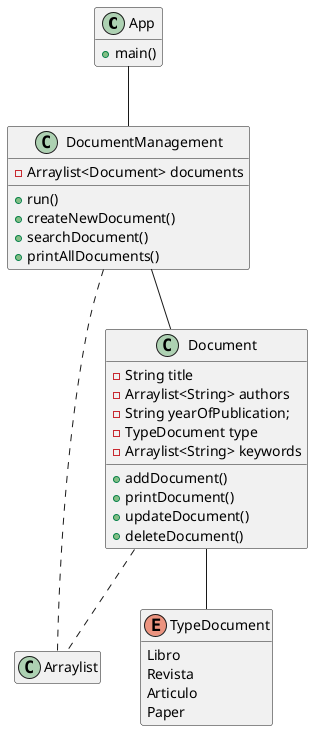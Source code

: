 @startuml
hide empty methods
hide empty fields

class App {
    + main()
}
class Arraylist{}


class DocumentManagement {
    - Arraylist<Document> documents
    + run()
    + createNewDocument()
    + searchDocument()
    + printAllDocuments()
}

class Document {
    - String title
    - Arraylist<String> authors
    - String yearOfPublication;
    - TypeDocument type
    - Arraylist<String> keywords

    + addDocument()
    + printDocument()
    + updateDocument()
    + deleteDocument()
}
enum TypeDocument {
    Libro
    Revista
    Articulo
    Paper

}

DocumentManagement .. Arraylist
Document .. Arraylist

App -- DocumentManagement
DocumentManagement -- Document
Document -- TypeDocument
@enduml